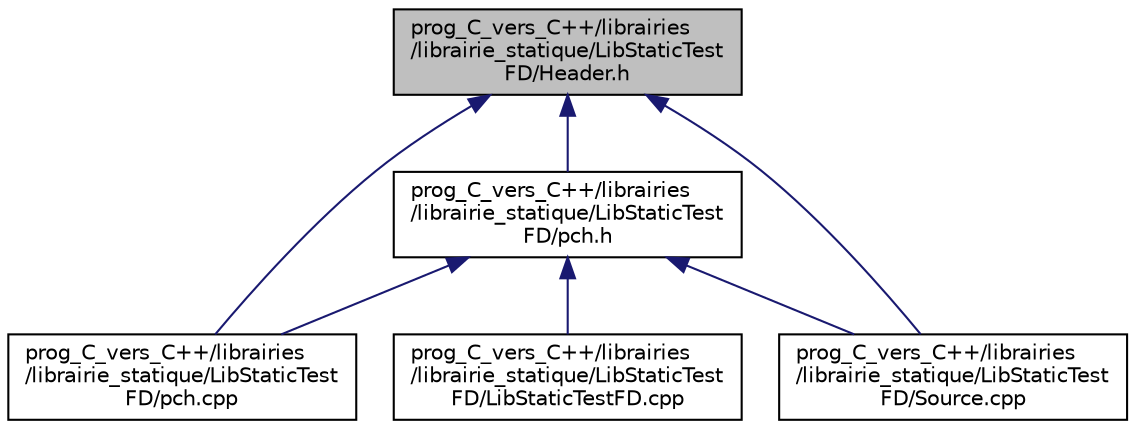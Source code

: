 digraph "prog_C_vers_C++/librairies/librairie_statique/LibStaticTestFD/Header.h"
{
  edge [fontname="Helvetica",fontsize="10",labelfontname="Helvetica",labelfontsize="10"];
  node [fontname="Helvetica",fontsize="10",shape=record];
  Node1 [label="prog_C_vers_C++/librairies\l/librairie_statique/LibStaticTest\lFD/Header.h",height=0.2,width=0.4,color="black", fillcolor="grey75", style="filled", fontcolor="black"];
  Node1 -> Node2 [dir="back",color="midnightblue",fontsize="10",style="solid"];
  Node2 [label="prog_C_vers_C++/librairies\l/librairie_statique/LibStaticTest\lFD/pch.h",height=0.2,width=0.4,color="black", fillcolor="white", style="filled",URL="$librairie__statique_2LibStaticTestFD_2pch_8h.html"];
  Node2 -> Node3 [dir="back",color="midnightblue",fontsize="10",style="solid"];
  Node3 [label="prog_C_vers_C++/librairies\l/librairie_statique/LibStaticTest\lFD/LibStaticTestFD.cpp",height=0.2,width=0.4,color="black", fillcolor="white", style="filled",URL="$LibStaticTestFD_8cpp.html"];
  Node2 -> Node4 [dir="back",color="midnightblue",fontsize="10",style="solid"];
  Node4 [label="prog_C_vers_C++/librairies\l/librairie_statique/LibStaticTest\lFD/pch.cpp",height=0.2,width=0.4,color="black", fillcolor="white", style="filled",URL="$librairie__statique_2LibStaticTestFD_2pch_8cpp.html"];
  Node2 -> Node5 [dir="back",color="midnightblue",fontsize="10",style="solid"];
  Node5 [label="prog_C_vers_C++/librairies\l/librairie_statique/LibStaticTest\lFD/Source.cpp",height=0.2,width=0.4,color="black", fillcolor="white", style="filled",URL="$Source_8cpp.html"];
  Node1 -> Node4 [dir="back",color="midnightblue",fontsize="10",style="solid"];
  Node1 -> Node5 [dir="back",color="midnightblue",fontsize="10",style="solid"];
}
